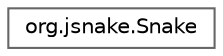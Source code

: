 digraph "Osztályhierarchia-ábra"
{
 // LATEX_PDF_SIZE
  bgcolor="transparent";
  edge [fontname=Helvetica,fontsize=10,labelfontname=Helvetica,labelfontsize=10];
  node [fontname=Helvetica,fontsize=10,shape=box,height=0.2,width=0.4];
  rankdir="LR";
  Node0 [id="Node000000",label="org.jsnake.Snake",height=0.2,width=0.4,color="grey40", fillcolor="white", style="filled",URL="$classorg_1_1jsnake_1_1_snake.html",tooltip="Snake osztály, amely a kígyót reprezentálja a játékban."];
}

